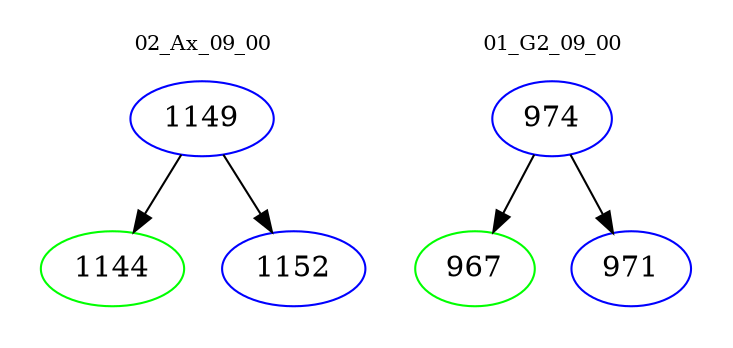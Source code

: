 digraph{
subgraph cluster_0 {
color = white
label = "02_Ax_09_00";
fontsize=10;
T0_1149 [label="1149", color="blue"]
T0_1149 -> T0_1144 [color="black"]
T0_1144 [label="1144", color="green"]
T0_1149 -> T0_1152 [color="black"]
T0_1152 [label="1152", color="blue"]
}
subgraph cluster_1 {
color = white
label = "01_G2_09_00";
fontsize=10;
T1_974 [label="974", color="blue"]
T1_974 -> T1_967 [color="black"]
T1_967 [label="967", color="green"]
T1_974 -> T1_971 [color="black"]
T1_971 [label="971", color="blue"]
}
}
